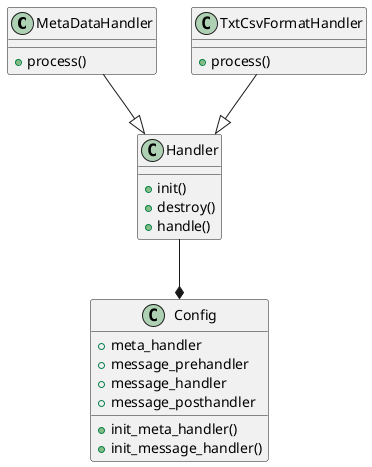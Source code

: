 @startuml

MetaDataHandler --|> Handler
TxtCsvFormatHandler  --|> Handler
Handler  --* Config

class Config{
  + meta_handler
  + message_prehandler
  + message_handler
  + message_posthandler

  + init_meta_handler()
  + init_message_handler()
}

class Handler{
  + init()
  + destroy()
  + handle()
}

class MetaDataHandler{
  + process()
}

class TxtCsvFormatHandler{
  + process()
}

@enduml
